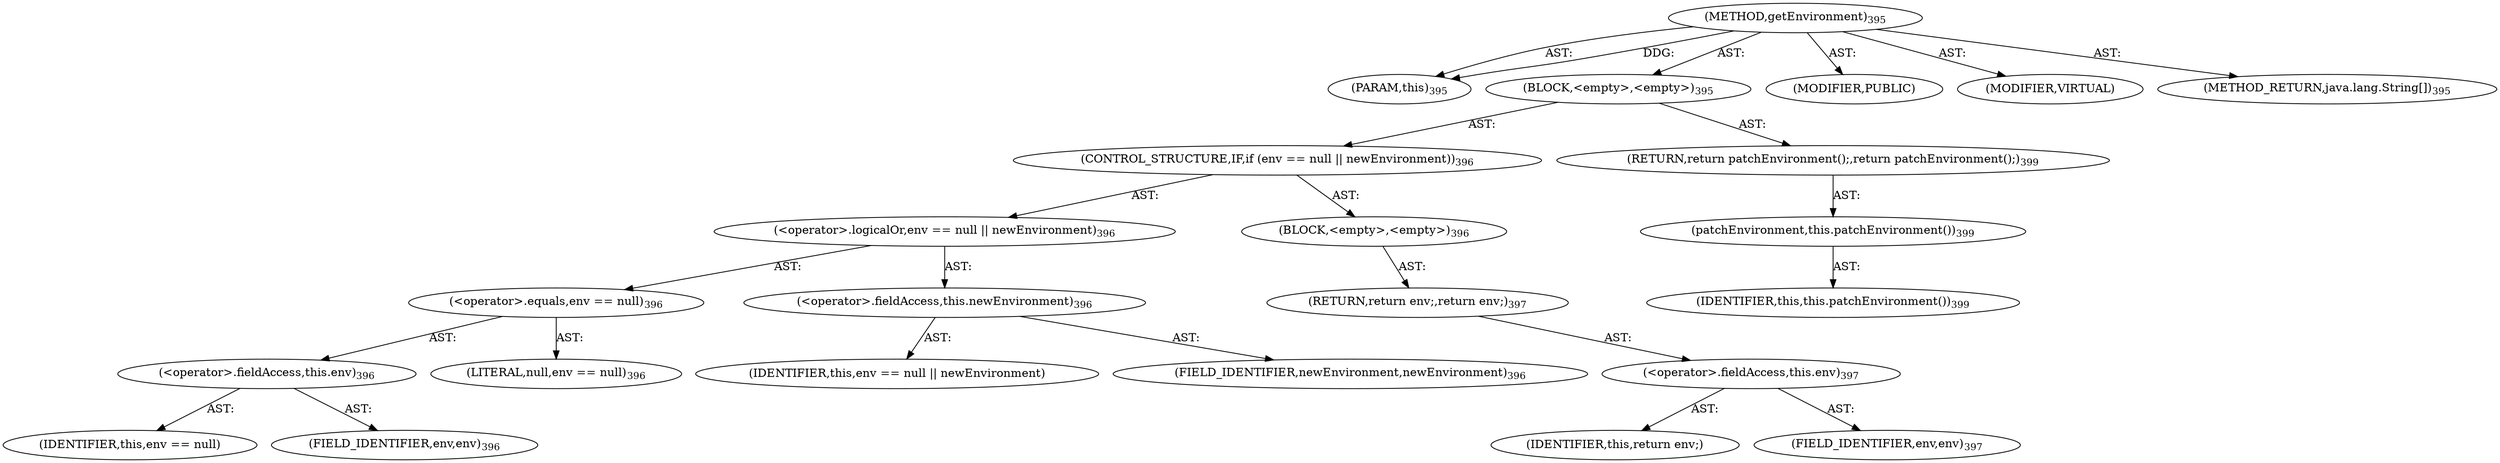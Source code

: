 digraph "getEnvironment" {  
"111669149707" [label = <(METHOD,getEnvironment)<SUB>395</SUB>> ]
"115964116994" [label = <(PARAM,this)<SUB>395</SUB>> ]
"25769803827" [label = <(BLOCK,&lt;empty&gt;,&lt;empty&gt;)<SUB>395</SUB>> ]
"47244640291" [label = <(CONTROL_STRUCTURE,IF,if (env == null || newEnvironment))<SUB>396</SUB>> ]
"30064771214" [label = <(&lt;operator&gt;.logicalOr,env == null || newEnvironment)<SUB>396</SUB>> ]
"30064771215" [label = <(&lt;operator&gt;.equals,env == null)<SUB>396</SUB>> ]
"30064771216" [label = <(&lt;operator&gt;.fieldAccess,this.env)<SUB>396</SUB>> ]
"68719476877" [label = <(IDENTIFIER,this,env == null)> ]
"55834574873" [label = <(FIELD_IDENTIFIER,env,env)<SUB>396</SUB>> ]
"90194313271" [label = <(LITERAL,null,env == null)<SUB>396</SUB>> ]
"30064771217" [label = <(&lt;operator&gt;.fieldAccess,this.newEnvironment)<SUB>396</SUB>> ]
"68719476878" [label = <(IDENTIFIER,this,env == null || newEnvironment)> ]
"55834574874" [label = <(FIELD_IDENTIFIER,newEnvironment,newEnvironment)<SUB>396</SUB>> ]
"25769803828" [label = <(BLOCK,&lt;empty&gt;,&lt;empty&gt;)<SUB>396</SUB>> ]
"146028888078" [label = <(RETURN,return env;,return env;)<SUB>397</SUB>> ]
"30064771218" [label = <(&lt;operator&gt;.fieldAccess,this.env)<SUB>397</SUB>> ]
"68719476879" [label = <(IDENTIFIER,this,return env;)> ]
"55834574875" [label = <(FIELD_IDENTIFIER,env,env)<SUB>397</SUB>> ]
"146028888079" [label = <(RETURN,return patchEnvironment();,return patchEnvironment();)<SUB>399</SUB>> ]
"30064771219" [label = <(patchEnvironment,this.patchEnvironment())<SUB>399</SUB>> ]
"68719476738" [label = <(IDENTIFIER,this,this.patchEnvironment())<SUB>399</SUB>> ]
"133143986220" [label = <(MODIFIER,PUBLIC)> ]
"133143986221" [label = <(MODIFIER,VIRTUAL)> ]
"128849018891" [label = <(METHOD_RETURN,java.lang.String[])<SUB>395</SUB>> ]
  "111669149707" -> "115964116994"  [ label = "AST: "] 
  "111669149707" -> "25769803827"  [ label = "AST: "] 
  "111669149707" -> "133143986220"  [ label = "AST: "] 
  "111669149707" -> "133143986221"  [ label = "AST: "] 
  "111669149707" -> "128849018891"  [ label = "AST: "] 
  "25769803827" -> "47244640291"  [ label = "AST: "] 
  "25769803827" -> "146028888079"  [ label = "AST: "] 
  "47244640291" -> "30064771214"  [ label = "AST: "] 
  "47244640291" -> "25769803828"  [ label = "AST: "] 
  "30064771214" -> "30064771215"  [ label = "AST: "] 
  "30064771214" -> "30064771217"  [ label = "AST: "] 
  "30064771215" -> "30064771216"  [ label = "AST: "] 
  "30064771215" -> "90194313271"  [ label = "AST: "] 
  "30064771216" -> "68719476877"  [ label = "AST: "] 
  "30064771216" -> "55834574873"  [ label = "AST: "] 
  "30064771217" -> "68719476878"  [ label = "AST: "] 
  "30064771217" -> "55834574874"  [ label = "AST: "] 
  "25769803828" -> "146028888078"  [ label = "AST: "] 
  "146028888078" -> "30064771218"  [ label = "AST: "] 
  "30064771218" -> "68719476879"  [ label = "AST: "] 
  "30064771218" -> "55834574875"  [ label = "AST: "] 
  "146028888079" -> "30064771219"  [ label = "AST: "] 
  "30064771219" -> "68719476738"  [ label = "AST: "] 
  "111669149707" -> "115964116994"  [ label = "DDG: "] 
}

